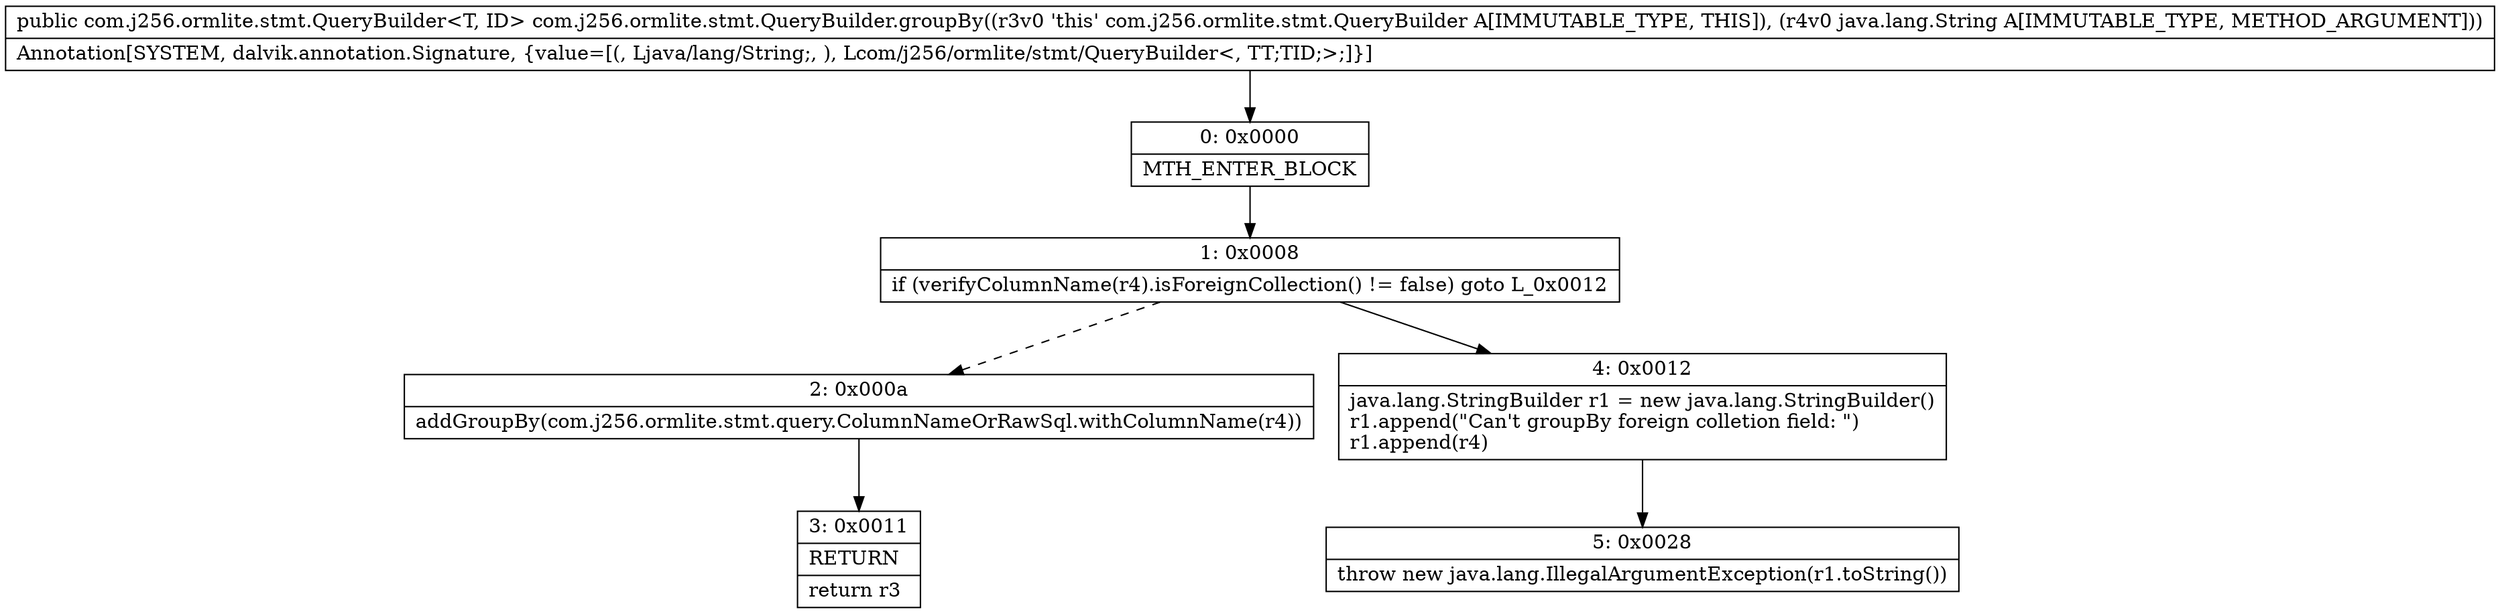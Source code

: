 digraph "CFG forcom.j256.ormlite.stmt.QueryBuilder.groupBy(Ljava\/lang\/String;)Lcom\/j256\/ormlite\/stmt\/QueryBuilder;" {
Node_0 [shape=record,label="{0\:\ 0x0000|MTH_ENTER_BLOCK\l}"];
Node_1 [shape=record,label="{1\:\ 0x0008|if (verifyColumnName(r4).isForeignCollection() != false) goto L_0x0012\l}"];
Node_2 [shape=record,label="{2\:\ 0x000a|addGroupBy(com.j256.ormlite.stmt.query.ColumnNameOrRawSql.withColumnName(r4))\l}"];
Node_3 [shape=record,label="{3\:\ 0x0011|RETURN\l|return r3\l}"];
Node_4 [shape=record,label="{4\:\ 0x0012|java.lang.StringBuilder r1 = new java.lang.StringBuilder()\lr1.append(\"Can't groupBy foreign colletion field: \")\lr1.append(r4)\l}"];
Node_5 [shape=record,label="{5\:\ 0x0028|throw new java.lang.IllegalArgumentException(r1.toString())\l}"];
MethodNode[shape=record,label="{public com.j256.ormlite.stmt.QueryBuilder\<T, ID\> com.j256.ormlite.stmt.QueryBuilder.groupBy((r3v0 'this' com.j256.ormlite.stmt.QueryBuilder A[IMMUTABLE_TYPE, THIS]), (r4v0 java.lang.String A[IMMUTABLE_TYPE, METHOD_ARGUMENT]))  | Annotation[SYSTEM, dalvik.annotation.Signature, \{value=[(, Ljava\/lang\/String;, ), Lcom\/j256\/ormlite\/stmt\/QueryBuilder\<, TT;TID;\>;]\}]\l}"];
MethodNode -> Node_0;
Node_0 -> Node_1;
Node_1 -> Node_2[style=dashed];
Node_1 -> Node_4;
Node_2 -> Node_3;
Node_4 -> Node_5;
}


